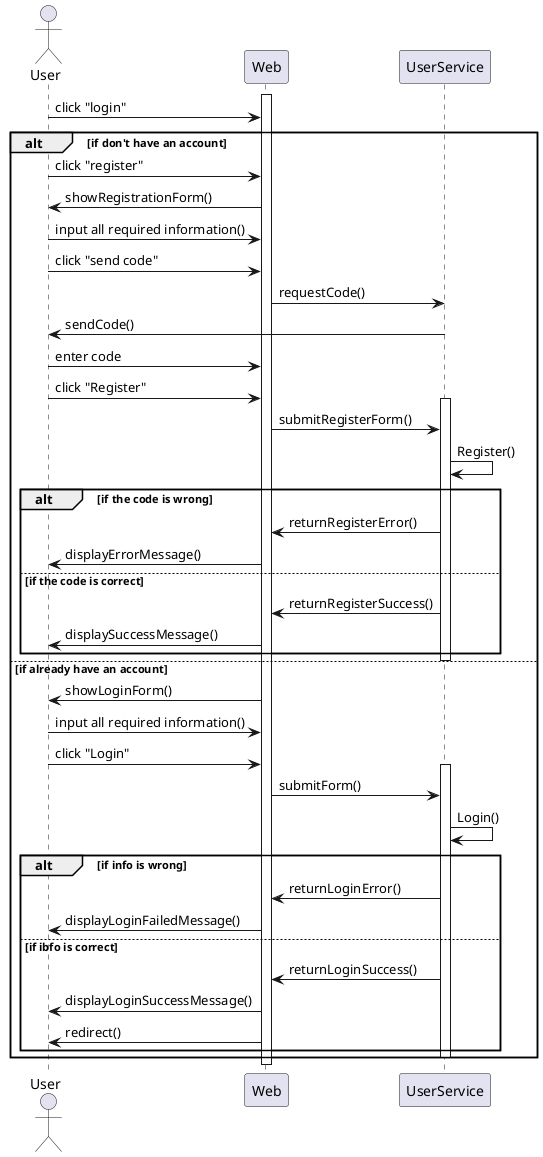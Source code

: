@startuml login

actor User as user
participant Web as web
participant UserService as us

activate web

user -> web: click "login"

alt if don't have an account
    user -> web: click "register"
    web -> user: showRegistrationForm()
    user -> web : input all required information()
    user -> web : click "send code"
    web -> us : requestCode()
    us -> user : sendCode()
    user -> web : enter code
    user -> web: click "Register"

    activate us
    web -> us : submitRegisterForm()
    us -> us: Register()
    alt if the code is wrong
        us -> web :returnRegisterError()
        web -> user : displayErrorMessage()
    else if the code is correct 
        us -> web :returnRegisterSuccess()
        web -> user : displaySuccessMessage()
    end
    deactivate us
  

    

else if already have an account
    web -> user: showLoginForm()
    user -> web : input all required information()
    user -> web: click "Login"

    activate us
    web -> us: submitForm()
    us -> us : Login()
    alt if info is wrong
        us -> web :returnLoginError()
        web -> user : displayLoginFailedMessage()
    else if ibfo is correct 
        us -> web :returnLoginSuccess()
        web -> user : displayLoginSuccessMessage()
        web -> user: redirect()
    end
    deactivate us

end

deactivate web

@enduml